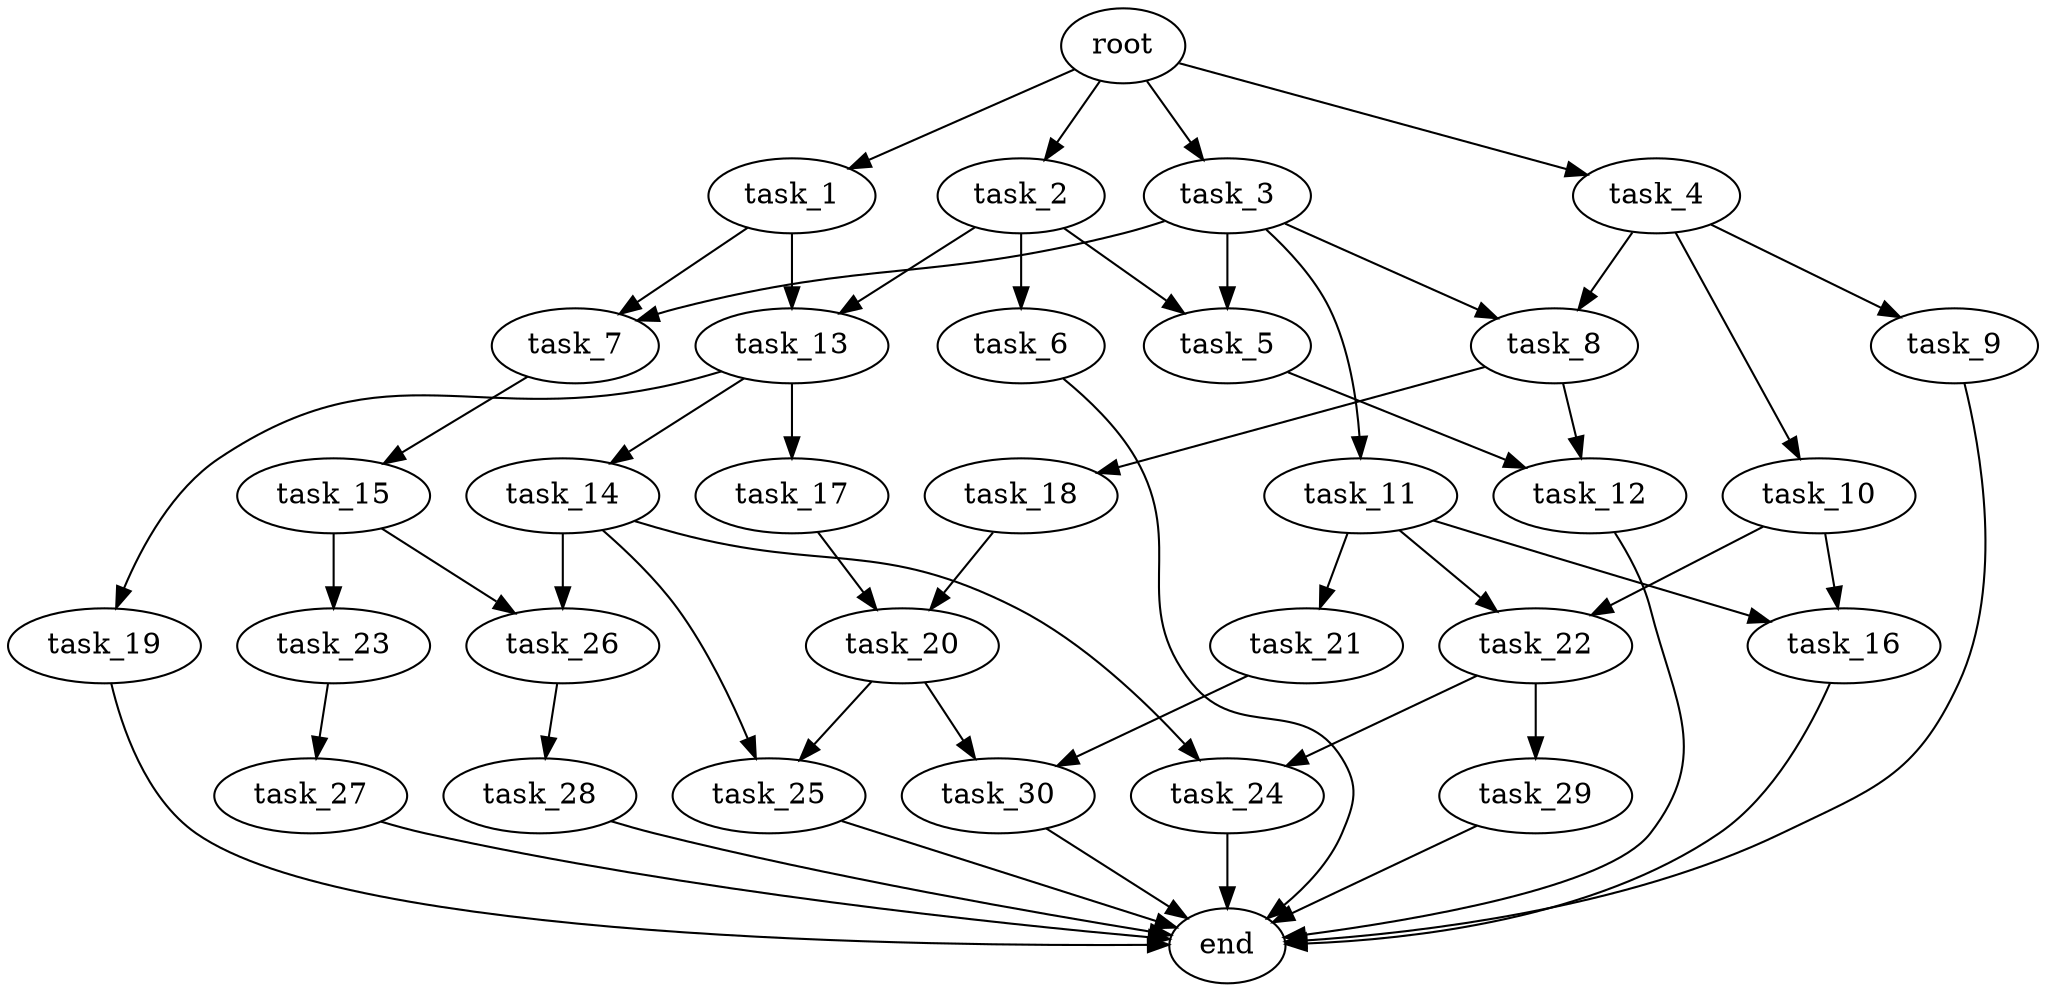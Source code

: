 digraph G {
  root [size="0.000000e+00"];
  task_1 [size="2.869565e+09"];
  task_2 [size="3.139130e+09"];
  task_3 [size="8.159781e+08"];
  task_4 [size="4.210805e+09"];
  task_5 [size="9.832494e+09"];
  task_6 [size="5.760541e+09"];
  task_7 [size="6.326665e+09"];
  task_8 [size="7.726677e+09"];
  task_9 [size="8.998825e+09"];
  task_10 [size="8.764181e+09"];
  task_11 [size="1.561070e+08"];
  task_12 [size="1.208768e+09"];
  task_13 [size="2.634498e+09"];
  task_14 [size="5.546233e+09"];
  task_15 [size="9.301322e+09"];
  task_16 [size="7.428797e+09"];
  task_17 [size="1.264853e+09"];
  task_18 [size="3.417226e+08"];
  task_19 [size="4.314767e+09"];
  task_20 [size="6.900776e+09"];
  task_21 [size="9.899345e+09"];
  task_22 [size="1.324645e+09"];
  task_23 [size="8.668933e+09"];
  task_24 [size="9.186311e+09"];
  task_25 [size="9.042700e+09"];
  task_26 [size="3.544323e+09"];
  task_27 [size="4.023773e+09"];
  task_28 [size="5.569851e+09"];
  task_29 [size="7.120123e+09"];
  task_30 [size="1.191177e+09"];
  end [size="0.000000e+00"];

  root -> task_1 [size="1.000000e-12"];
  root -> task_2 [size="1.000000e-12"];
  root -> task_3 [size="1.000000e-12"];
  root -> task_4 [size="1.000000e-12"];
  task_1 -> task_7 [size="3.163333e+08"];
  task_1 -> task_13 [size="1.317249e+08"];
  task_2 -> task_5 [size="4.916247e+08"];
  task_2 -> task_6 [size="5.760541e+08"];
  task_2 -> task_13 [size="1.317249e+08"];
  task_3 -> task_5 [size="4.916247e+08"];
  task_3 -> task_7 [size="3.163333e+08"];
  task_3 -> task_8 [size="3.863339e+08"];
  task_3 -> task_11 [size="1.561070e+07"];
  task_4 -> task_8 [size="3.863339e+08"];
  task_4 -> task_9 [size="8.998825e+08"];
  task_4 -> task_10 [size="8.764181e+08"];
  task_5 -> task_12 [size="6.043838e+07"];
  task_6 -> end [size="1.000000e-12"];
  task_7 -> task_15 [size="9.301322e+08"];
  task_8 -> task_12 [size="6.043838e+07"];
  task_8 -> task_18 [size="3.417226e+07"];
  task_9 -> end [size="1.000000e-12"];
  task_10 -> task_16 [size="3.714399e+08"];
  task_10 -> task_22 [size="6.623226e+07"];
  task_11 -> task_16 [size="3.714399e+08"];
  task_11 -> task_21 [size="9.899345e+08"];
  task_11 -> task_22 [size="6.623226e+07"];
  task_12 -> end [size="1.000000e-12"];
  task_13 -> task_14 [size="5.546233e+08"];
  task_13 -> task_17 [size="1.264853e+08"];
  task_13 -> task_19 [size="4.314767e+08"];
  task_14 -> task_24 [size="4.593156e+08"];
  task_14 -> task_25 [size="4.521350e+08"];
  task_14 -> task_26 [size="1.772162e+08"];
  task_15 -> task_23 [size="8.668933e+08"];
  task_15 -> task_26 [size="1.772162e+08"];
  task_16 -> end [size="1.000000e-12"];
  task_17 -> task_20 [size="3.450388e+08"];
  task_18 -> task_20 [size="3.450388e+08"];
  task_19 -> end [size="1.000000e-12"];
  task_20 -> task_25 [size="4.521350e+08"];
  task_20 -> task_30 [size="5.955887e+07"];
  task_21 -> task_30 [size="5.955887e+07"];
  task_22 -> task_24 [size="4.593156e+08"];
  task_22 -> task_29 [size="7.120123e+08"];
  task_23 -> task_27 [size="4.023773e+08"];
  task_24 -> end [size="1.000000e-12"];
  task_25 -> end [size="1.000000e-12"];
  task_26 -> task_28 [size="5.569851e+08"];
  task_27 -> end [size="1.000000e-12"];
  task_28 -> end [size="1.000000e-12"];
  task_29 -> end [size="1.000000e-12"];
  task_30 -> end [size="1.000000e-12"];
}
